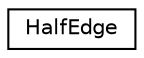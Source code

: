 digraph "Graphical Class Hierarchy"
{
  edge [fontname="Helvetica",fontsize="10",labelfontname="Helvetica",labelfontsize="10"];
  node [fontname="Helvetica",fontsize="10",shape=record];
  rankdir="LR";
  Node0 [label="HalfEdge",height=0.2,width=0.4,color="black", fillcolor="white", style="filled",URL="$classHalfEdge.html"];
}
